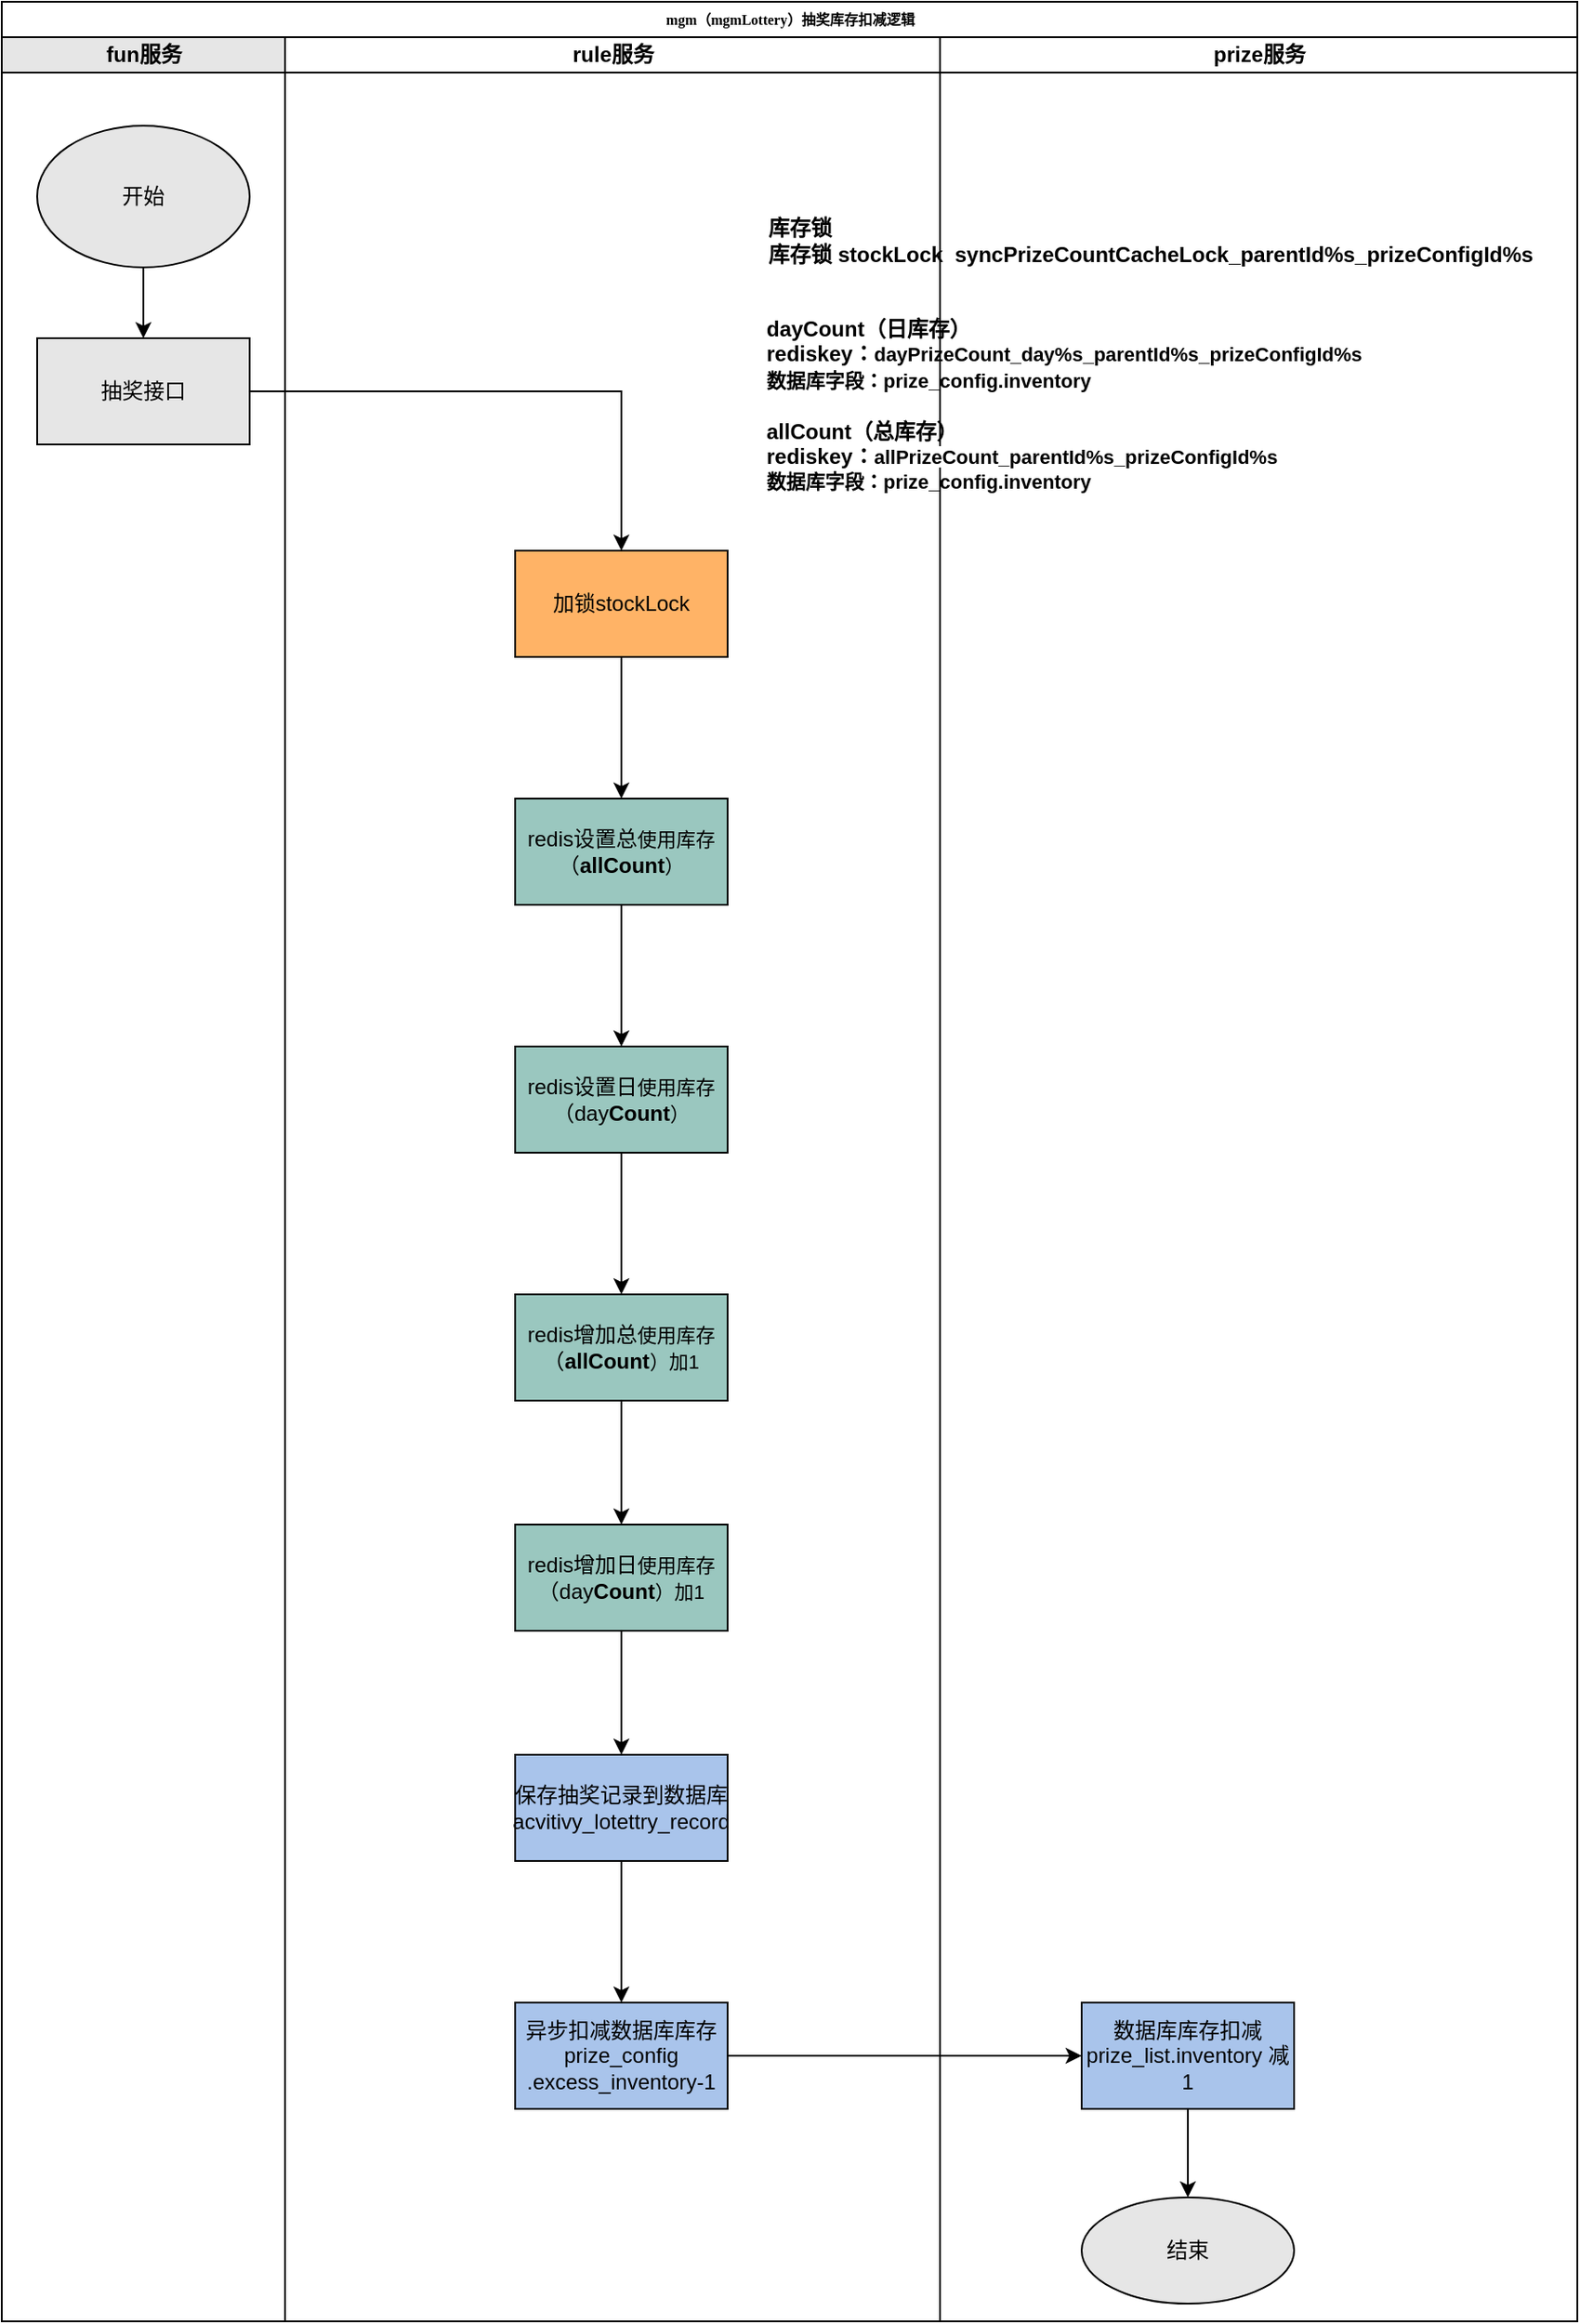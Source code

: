 <mxfile version="20.0.1" type="github">
  <diagram name="Page-1" id="74e2e168-ea6b-b213-b513-2b3c1d86103e">
    <mxGraphModel dx="935" dy="353" grid="1" gridSize="10" guides="1" tooltips="1" connect="1" arrows="1" fold="1" page="1" pageScale="1" pageWidth="1100" pageHeight="850" background="none" math="0" shadow="0">
      <root>
        <mxCell id="0" />
        <mxCell id="1" parent="0" />
        <mxCell id="H8gWmgWeNY98q9dUtouS-19" value="" style="edgeStyle=orthogonalEdgeStyle;rounded=0;orthogonalLoop=1;jettySize=auto;html=1;" edge="1" parent="1" source="H8gWmgWeNY98q9dUtouS-16" target="H8gWmgWeNY98q9dUtouS-18">
          <mxGeometry relative="1" as="geometry" />
        </mxCell>
        <mxCell id="H8gWmgWeNY98q9dUtouS-16" value="加锁&lt;span style=&quot;&quot;&gt;stockLock&lt;/span&gt;" style="whiteSpace=wrap;html=1;fillColor=#FFB366;" vertex="1" parent="1">
          <mxGeometry x="360" y="360" width="120" height="60" as="geometry" />
        </mxCell>
        <mxCell id="H8gWmgWeNY98q9dUtouS-21" value="" style="edgeStyle=orthogonalEdgeStyle;rounded=0;orthogonalLoop=1;jettySize=auto;html=1;" edge="1" parent="1" source="H8gWmgWeNY98q9dUtouS-18" target="H8gWmgWeNY98q9dUtouS-20">
          <mxGeometry relative="1" as="geometry" />
        </mxCell>
        <mxCell id="H8gWmgWeNY98q9dUtouS-18" value="redis设置总&lt;span style=&quot;font-size: 11px; text-align: left;&quot;&gt;使用库存&lt;/span&gt;（&lt;b style=&quot;text-align: left;&quot;&gt;allCount&lt;/b&gt;&lt;span style=&quot;font-size: 11px; text-align: left;&quot;&gt;）&lt;/span&gt;" style="whiteSpace=wrap;html=1;fillColor=#9AC7BF;" vertex="1" parent="1">
          <mxGeometry x="360" y="500" width="120" height="60" as="geometry" />
        </mxCell>
        <mxCell id="H8gWmgWeNY98q9dUtouS-23" value="" style="edgeStyle=orthogonalEdgeStyle;rounded=0;orthogonalLoop=1;jettySize=auto;html=1;" edge="1" parent="1" source="H8gWmgWeNY98q9dUtouS-20">
          <mxGeometry relative="1" as="geometry">
            <mxPoint x="420" y="780" as="targetPoint" />
          </mxGeometry>
        </mxCell>
        <mxCell id="H8gWmgWeNY98q9dUtouS-20" value="redis设置日&lt;span style=&quot;font-size: 11px; text-align: left;&quot;&gt;使用库存&lt;/span&gt;（day&lt;b style=&quot;text-align: left;&quot;&gt;Count&lt;/b&gt;&lt;span style=&quot;font-size: 11px; text-align: left;&quot;&gt;）&lt;/span&gt;" style="whiteSpace=wrap;html=1;fillColor=#9AC7BF;" vertex="1" parent="1">
          <mxGeometry x="360" y="640" width="120" height="60" as="geometry" />
        </mxCell>
        <mxCell id="H8gWmgWeNY98q9dUtouS-10" value="" style="edgeStyle=orthogonalEdgeStyle;rounded=0;orthogonalLoop=1;jettySize=auto;html=1;entryX=0.5;entryY=0;entryDx=0;entryDy=0;" edge="1" parent="1" source="H8gWmgWeNY98q9dUtouS-7" target="H8gWmgWeNY98q9dUtouS-16">
          <mxGeometry relative="1" as="geometry">
            <mxPoint x="360" y="270" as="targetPoint" />
          </mxGeometry>
        </mxCell>
        <mxCell id="77e6c97f196da883-1" value="mgm（mgmLottery）&lt;span style=&quot;background-color: initial;&quot;&gt;抽奖库存扣减逻辑&lt;/span&gt;" style="swimlane;html=1;childLayout=stackLayout;startSize=20;rounded=0;shadow=0;labelBackgroundColor=none;strokeWidth=1;fontFamily=Verdana;fontSize=8;align=center;" parent="1" vertex="1">
          <mxGeometry x="70" y="50" width="890" height="1310" as="geometry" />
        </mxCell>
        <mxCell id="77e6c97f196da883-2" value="fun服务" style="swimlane;html=1;startSize=20;fillColor=#E6E6E6;" parent="77e6c97f196da883-1" vertex="1">
          <mxGeometry y="20" width="160" height="1290" as="geometry" />
        </mxCell>
        <mxCell id="H8gWmgWeNY98q9dUtouS-47" style="edgeStyle=orthogonalEdgeStyle;rounded=0;orthogonalLoop=1;jettySize=auto;html=1;exitX=0.5;exitY=1;exitDx=0;exitDy=0;entryX=0.5;entryY=0;entryDx=0;entryDy=0;" edge="1" parent="77e6c97f196da883-2" source="H8gWmgWeNY98q9dUtouS-4" target="H8gWmgWeNY98q9dUtouS-7">
          <mxGeometry relative="1" as="geometry" />
        </mxCell>
        <mxCell id="H8gWmgWeNY98q9dUtouS-4" value="开始" style="ellipse;whiteSpace=wrap;html=1;fillColor=#E6E6E6;" vertex="1" parent="77e6c97f196da883-2">
          <mxGeometry x="20" y="50" width="120" height="80" as="geometry" />
        </mxCell>
        <mxCell id="H8gWmgWeNY98q9dUtouS-7" value="抽奖接口" style="whiteSpace=wrap;html=1;fillColor=#E6E6E6;" vertex="1" parent="77e6c97f196da883-2">
          <mxGeometry x="20" y="170" width="120" height="60" as="geometry" />
        </mxCell>
        <mxCell id="77e6c97f196da883-3" value="rule服务" style="swimlane;html=1;startSize=20;" parent="77e6c97f196da883-1" vertex="1">
          <mxGeometry x="160" y="20" width="370" height="1290" as="geometry" />
        </mxCell>
        <mxCell id="H8gWmgWeNY98q9dUtouS-50" style="edgeStyle=orthogonalEdgeStyle;rounded=0;orthogonalLoop=1;jettySize=auto;html=1;entryX=0.5;entryY=0;entryDx=0;entryDy=0;" edge="1" parent="77e6c97f196da883-3" source="H8gWmgWeNY98q9dUtouS-48" target="H8gWmgWeNY98q9dUtouS-49">
          <mxGeometry relative="1" as="geometry" />
        </mxCell>
        <mxCell id="H8gWmgWeNY98q9dUtouS-48" value="redis增加总&lt;span style=&quot;font-size: 11px; text-align: left;&quot;&gt;使用库存&lt;/span&gt;（&lt;b style=&quot;text-align: left;&quot;&gt;allCount&lt;/b&gt;&lt;span style=&quot;font-size: 11px; text-align: left;&quot;&gt;）加1&lt;/span&gt;" style="whiteSpace=wrap;html=1;fillColor=#9AC7BF;" vertex="1" parent="77e6c97f196da883-3">
          <mxGeometry x="130" y="710" width="120" height="60" as="geometry" />
        </mxCell>
        <mxCell id="H8gWmgWeNY98q9dUtouS-52" style="edgeStyle=orthogonalEdgeStyle;rounded=0;orthogonalLoop=1;jettySize=auto;html=1;entryX=0.5;entryY=0;entryDx=0;entryDy=0;" edge="1" parent="77e6c97f196da883-3" source="H8gWmgWeNY98q9dUtouS-49" target="H8gWmgWeNY98q9dUtouS-51">
          <mxGeometry relative="1" as="geometry" />
        </mxCell>
        <mxCell id="H8gWmgWeNY98q9dUtouS-49" value="redis增加日&lt;span style=&quot;font-size: 11px; text-align: left;&quot;&gt;使用库存&lt;/span&gt;（day&lt;b style=&quot;text-align: left;&quot;&gt;Count&lt;/b&gt;&lt;span style=&quot;font-size: 11px; text-align: left;&quot;&gt;）加1&lt;/span&gt;" style="whiteSpace=wrap;html=1;fillColor=#9AC7BF;" vertex="1" parent="77e6c97f196da883-3">
          <mxGeometry x="130" y="840" width="120" height="60" as="geometry" />
        </mxCell>
        <mxCell id="H8gWmgWeNY98q9dUtouS-60" style="edgeStyle=orthogonalEdgeStyle;rounded=0;orthogonalLoop=1;jettySize=auto;html=1;entryX=0.5;entryY=0;entryDx=0;entryDy=0;" edge="1" parent="77e6c97f196da883-3" source="H8gWmgWeNY98q9dUtouS-51" target="H8gWmgWeNY98q9dUtouS-53">
          <mxGeometry relative="1" as="geometry" />
        </mxCell>
        <mxCell id="H8gWmgWeNY98q9dUtouS-51" value="保存抽奖记录到数据库acvitivy_lotettry_record" style="whiteSpace=wrap;html=1;fillColor=#A9C4EB;" vertex="1" parent="77e6c97f196da883-3">
          <mxGeometry x="130" y="970" width="120" height="60" as="geometry" />
        </mxCell>
        <mxCell id="H8gWmgWeNY98q9dUtouS-53" value="异步扣减数据库库存&lt;br&gt;prize_config&lt;br&gt;.excess_inventory-1" style="whiteSpace=wrap;html=1;fillColor=#A9C4EB;" vertex="1" parent="77e6c97f196da883-3">
          <mxGeometry x="130" y="1110" width="120" height="60" as="geometry" />
        </mxCell>
        <mxCell id="H8gWmgWeNY98q9dUtouS-55" value="数据库库存扣减&lt;br&gt;prize_list.inventory 减1" style="whiteSpace=wrap;html=1;fillColor=#A9C4EB;" vertex="1" parent="77e6c97f196da883-3">
          <mxGeometry x="450" y="1110" width="120" height="60" as="geometry" />
        </mxCell>
        <mxCell id="H8gWmgWeNY98q9dUtouS-56" value="结束" style="ellipse;whiteSpace=wrap;html=1;fillColor=#E6E6E6;" vertex="1" parent="77e6c97f196da883-3">
          <mxGeometry x="450" y="1220" width="120" height="60" as="geometry" />
        </mxCell>
        <mxCell id="H8gWmgWeNY98q9dUtouS-54" value="" style="edgeStyle=orthogonalEdgeStyle;rounded=0;orthogonalLoop=1;jettySize=auto;html=1;" edge="1" parent="77e6c97f196da883-3" source="H8gWmgWeNY98q9dUtouS-55" target="H8gWmgWeNY98q9dUtouS-56">
          <mxGeometry relative="1" as="geometry" />
        </mxCell>
        <mxCell id="H8gWmgWeNY98q9dUtouS-57" value="" style="edgeStyle=orthogonalEdgeStyle;rounded=0;orthogonalLoop=1;jettySize=auto;html=1;" edge="1" parent="77e6c97f196da883-3" source="H8gWmgWeNY98q9dUtouS-53" target="H8gWmgWeNY98q9dUtouS-55">
          <mxGeometry relative="1" as="geometry" />
        </mxCell>
        <mxCell id="77e6c97f196da883-4" value="prize服务" style="swimlane;html=1;startSize=20;" parent="77e6c97f196da883-1" vertex="1">
          <mxGeometry x="530" y="20" width="360" height="1290" as="geometry" />
        </mxCell>
        <mxCell id="H8gWmgWeNY98q9dUtouS-14" value="&lt;b&gt;dayCount（日库存）&lt;br&gt;		rediskey：&lt;span style=&quot;font-size: 11px;&quot;&gt;dayPrizeCount_day%s_parentId%s_prizeConfigId%s&lt;/span&gt;&lt;br&gt;&lt;span style=&quot;font-size: 11px;&quot;&gt;	&lt;/span&gt;&lt;span style=&quot;font-size: 11px;&quot;&gt;	&lt;/span&gt;&lt;span style=&quot;font-size: 11px;&quot;&gt;数据库字段：prize_config.inventory&lt;/span&gt;&lt;br&gt;&lt;span style=&quot;background-color: rgb(255, 255, 255);&quot;&gt;&lt;br&gt;&lt;/span&gt;allCount（总库存）&lt;br&gt;rediskey：&lt;span style=&quot;font-size: 11px; background-color: rgb(255, 255, 255);&quot;&gt;allPrizeCount_parentId%s_prizeConfigId%s&lt;/span&gt;&lt;br&gt;&lt;span style=&quot;font-size: 11px;&quot;&gt;&lt;/span&gt;&lt;span style=&quot;font-size: 11px;&quot;&gt;&lt;/span&gt;&lt;span style=&quot;font-size: 11px;&quot;&gt;数据库字段：prize_config.inventory&lt;/span&gt;&lt;/b&gt;&lt;span style=&quot;background-color: rgb(255, 255, 255);&quot;&gt;&lt;b&gt;&lt;br&gt;&lt;/b&gt;&lt;br&gt;&lt;/span&gt;" style="text;html=1;align=left;verticalAlign=middle;resizable=0;points=[];autosize=1;strokeColor=none;fillColor=none;" vertex="1" parent="77e6c97f196da883-4">
          <mxGeometry x="-100" y="155" width="380" height="120" as="geometry" />
        </mxCell>
        <mxCell id="H8gWmgWeNY98q9dUtouS-15" value="&lt;span style=&quot;&quot;&gt;	&lt;/span&gt;&lt;span style=&quot;&quot;&gt;	&lt;/span&gt;&lt;span style=&quot;&quot;&gt;	&lt;/span&gt;&lt;span style=&quot;&quot;&gt;	&lt;/span&gt;&lt;span style=&quot;&quot;&gt;	&lt;/span&gt;&lt;span style=&quot;&quot;&gt;	&lt;/span&gt;&lt;b&gt;库存锁&lt;br&gt;库存锁 stockLock&amp;nbsp; syncPrizeCountCacheLock_parentId%s_prizeConfigId%s&lt;/b&gt;" style="text;html=1;align=left;verticalAlign=middle;resizable=0;points=[];autosize=1;strokeColor=none;fillColor=none;" vertex="1" parent="77e6c97f196da883-4">
          <mxGeometry x="-99" y="100" width="450" height="30" as="geometry" />
        </mxCell>
      </root>
    </mxGraphModel>
  </diagram>
</mxfile>
